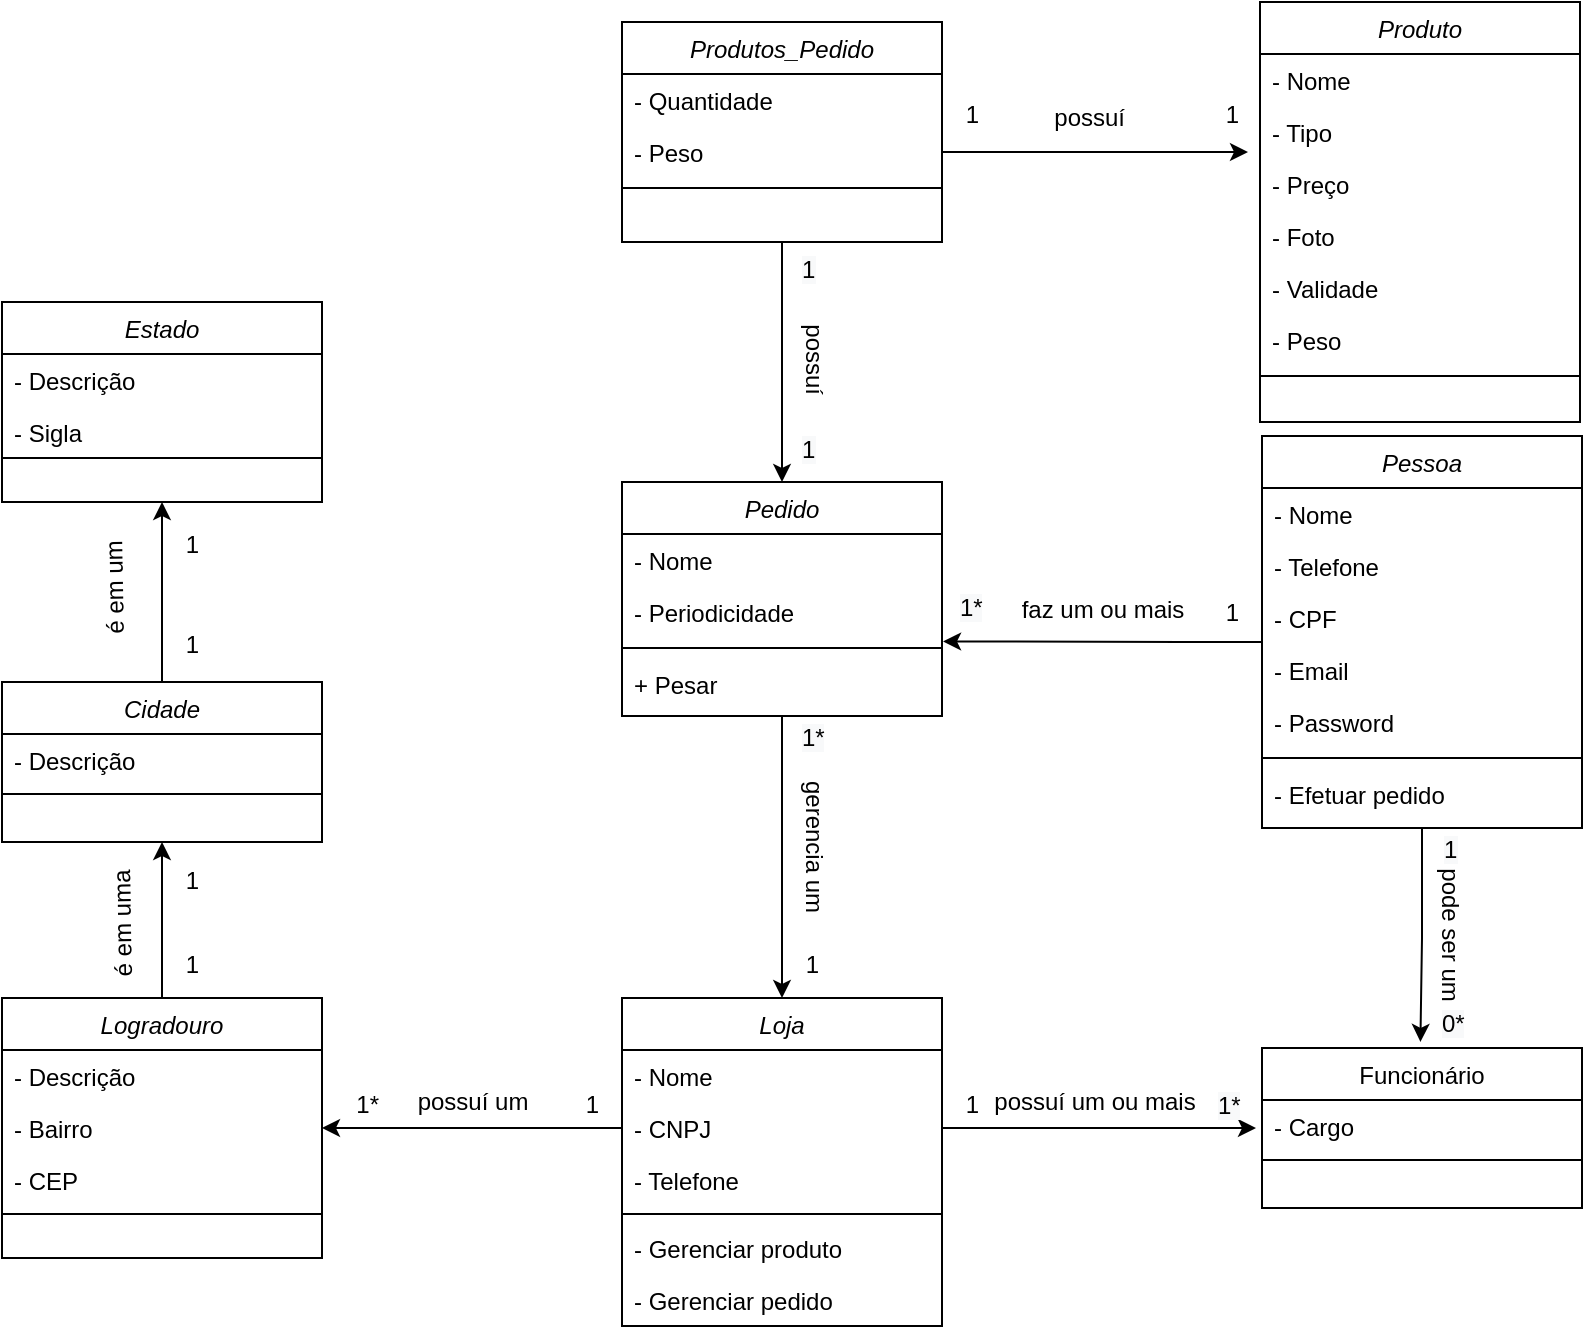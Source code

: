 <mxfile version="18.1.2" type="device"><diagram id="C5RBs43oDa-KdzZeNtuy" name="Page-1"><mxGraphModel dx="1422" dy="823" grid="0" gridSize="10" guides="0" tooltips="0" connect="1" arrows="1" fold="1" page="1" pageScale="1" pageWidth="827" pageHeight="1169" math="0" shadow="0"><root><mxCell id="WIyWlLk6GJQsqaUBKTNV-0"/><mxCell id="WIyWlLk6GJQsqaUBKTNV-1" parent="WIyWlLk6GJQsqaUBKTNV-0"/><mxCell id="6DlUL70bfJzfM7TMTN5j-74" style="edgeStyle=orthogonalEdgeStyle;rounded=0;orthogonalLoop=1;jettySize=auto;html=1;entryX=0.495;entryY=-0.038;entryDx=0;entryDy=0;entryPerimeter=0;" parent="WIyWlLk6GJQsqaUBKTNV-1" source="zkfFHV4jXpPFQw0GAbJ--0" target="zkfFHV4jXpPFQw0GAbJ--6" edge="1"><mxGeometry relative="1" as="geometry"/></mxCell><mxCell id="6DlUL70bfJzfM7TMTN5j-107" style="edgeStyle=orthogonalEdgeStyle;rounded=0;orthogonalLoop=1;jettySize=auto;html=1;" parent="WIyWlLk6GJQsqaUBKTNV-1" source="zkfFHV4jXpPFQw0GAbJ--0" edge="1"><mxGeometry relative="1" as="geometry"><mxPoint x="490.529" y="339.724" as="targetPoint"/><Array as="points"><mxPoint x="609" y="340"/><mxPoint x="609" y="340"/></Array></mxGeometry></mxCell><mxCell id="zkfFHV4jXpPFQw0GAbJ--0" value="Pessoa" style="swimlane;fontStyle=2;align=center;verticalAlign=top;childLayout=stackLayout;horizontal=1;startSize=26;horizontalStack=0;resizeParent=1;resizeLast=0;collapsible=1;marginBottom=0;rounded=0;shadow=0;strokeWidth=1;" parent="WIyWlLk6GJQsqaUBKTNV-1" vertex="1"><mxGeometry x="650" y="237" width="160" height="196" as="geometry"><mxRectangle x="230" y="140" width="160" height="26" as="alternateBounds"/></mxGeometry></mxCell><mxCell id="zkfFHV4jXpPFQw0GAbJ--1" value="- Nome" style="text;align=left;verticalAlign=top;spacingLeft=4;spacingRight=4;overflow=hidden;rotatable=0;points=[[0,0.5],[1,0.5]];portConstraint=eastwest;" parent="zkfFHV4jXpPFQw0GAbJ--0" vertex="1"><mxGeometry y="26" width="160" height="26" as="geometry"/></mxCell><mxCell id="zkfFHV4jXpPFQw0GAbJ--2" value="- Telefone" style="text;align=left;verticalAlign=top;spacingLeft=4;spacingRight=4;overflow=hidden;rotatable=0;points=[[0,0.5],[1,0.5]];portConstraint=eastwest;rounded=0;shadow=0;html=0;" parent="zkfFHV4jXpPFQw0GAbJ--0" vertex="1"><mxGeometry y="52" width="160" height="26" as="geometry"/></mxCell><mxCell id="zkfFHV4jXpPFQw0GAbJ--3" value="- CPF" style="text;align=left;verticalAlign=top;spacingLeft=4;spacingRight=4;overflow=hidden;rotatable=0;points=[[0,0.5],[1,0.5]];portConstraint=eastwest;rounded=0;shadow=0;html=0;" parent="zkfFHV4jXpPFQw0GAbJ--0" vertex="1"><mxGeometry y="78" width="160" height="26" as="geometry"/></mxCell><mxCell id="6DlUL70bfJzfM7TMTN5j-56" value="- Email" style="text;align=left;verticalAlign=top;spacingLeft=4;spacingRight=4;overflow=hidden;rotatable=0;points=[[0,0.5],[1,0.5]];portConstraint=eastwest;rounded=0;shadow=0;html=0;" parent="zkfFHV4jXpPFQw0GAbJ--0" vertex="1"><mxGeometry y="104" width="160" height="26" as="geometry"/></mxCell><mxCell id="KS02dYfbfQ4s7Dr2cTjl-0" value="- Password" style="text;align=left;verticalAlign=top;spacingLeft=4;spacingRight=4;overflow=hidden;rotatable=0;points=[[0,0.5],[1,0.5]];portConstraint=eastwest;rounded=0;shadow=0;html=0;" vertex="1" parent="zkfFHV4jXpPFQw0GAbJ--0"><mxGeometry y="130" width="160" height="26" as="geometry"/></mxCell><mxCell id="zkfFHV4jXpPFQw0GAbJ--4" value="" style="line;html=1;strokeWidth=1;align=left;verticalAlign=middle;spacingTop=-1;spacingLeft=3;spacingRight=3;rotatable=0;labelPosition=right;points=[];portConstraint=eastwest;" parent="zkfFHV4jXpPFQw0GAbJ--0" vertex="1"><mxGeometry y="156" width="160" height="10" as="geometry"/></mxCell><mxCell id="6DlUL70bfJzfM7TMTN5j-122" value="- Efetuar pedido" style="text;align=left;verticalAlign=top;spacingLeft=4;spacingRight=4;overflow=hidden;rotatable=0;points=[[0,0.5],[1,0.5]];portConstraint=eastwest;rounded=0;shadow=0;html=0;" parent="zkfFHV4jXpPFQw0GAbJ--0" vertex="1"><mxGeometry y="166" width="160" height="30" as="geometry"/></mxCell><mxCell id="zkfFHV4jXpPFQw0GAbJ--6" value="Funcionário" style="swimlane;fontStyle=0;align=center;verticalAlign=top;childLayout=stackLayout;horizontal=1;startSize=26;horizontalStack=0;resizeParent=1;resizeLast=0;collapsible=1;marginBottom=0;rounded=0;shadow=0;strokeWidth=1;" parent="WIyWlLk6GJQsqaUBKTNV-1" vertex="1"><mxGeometry x="650" y="543" width="160" height="80" as="geometry"><mxRectangle x="130" y="380" width="160" height="26" as="alternateBounds"/></mxGeometry></mxCell><mxCell id="zkfFHV4jXpPFQw0GAbJ--7" value="- Cargo" style="text;align=left;verticalAlign=top;spacingLeft=4;spacingRight=4;overflow=hidden;rotatable=0;points=[[0,0.5],[1,0.5]];portConstraint=eastwest;" parent="zkfFHV4jXpPFQw0GAbJ--6" vertex="1"><mxGeometry y="26" width="160" height="26" as="geometry"/></mxCell><mxCell id="zkfFHV4jXpPFQw0GAbJ--9" value="" style="line;html=1;strokeWidth=1;align=left;verticalAlign=middle;spacingTop=-1;spacingLeft=3;spacingRight=3;rotatable=0;labelPosition=right;points=[];portConstraint=eastwest;" parent="zkfFHV4jXpPFQw0GAbJ--6" vertex="1"><mxGeometry y="52" width="160" height="8" as="geometry"/></mxCell><mxCell id="6DlUL70bfJzfM7TMTN5j-0" value="Estado" style="swimlane;fontStyle=2;align=center;verticalAlign=top;childLayout=stackLayout;horizontal=1;startSize=26;horizontalStack=0;resizeParent=1;resizeLast=0;collapsible=1;marginBottom=0;rounded=0;shadow=0;strokeWidth=1;" parent="WIyWlLk6GJQsqaUBKTNV-1" vertex="1"><mxGeometry x="20" y="170" width="160" height="100" as="geometry"><mxRectangle x="230" y="140" width="160" height="26" as="alternateBounds"/></mxGeometry></mxCell><mxCell id="6DlUL70bfJzfM7TMTN5j-2" value="- Descrição" style="text;align=left;verticalAlign=top;spacingLeft=4;spacingRight=4;overflow=hidden;rotatable=0;points=[[0,0.5],[1,0.5]];portConstraint=eastwest;rounded=0;shadow=0;html=0;" parent="6DlUL70bfJzfM7TMTN5j-0" vertex="1"><mxGeometry y="26" width="160" height="26" as="geometry"/></mxCell><mxCell id="6DlUL70bfJzfM7TMTN5j-3" value="- Sigla" style="text;align=left;verticalAlign=top;spacingLeft=4;spacingRight=4;overflow=hidden;rotatable=0;points=[[0,0.5],[1,0.5]];portConstraint=eastwest;rounded=0;shadow=0;html=0;" parent="6DlUL70bfJzfM7TMTN5j-0" vertex="1"><mxGeometry y="52" width="160" height="18" as="geometry"/></mxCell><mxCell id="6DlUL70bfJzfM7TMTN5j-4" value="" style="line;html=1;strokeWidth=1;align=left;verticalAlign=middle;spacingTop=-1;spacingLeft=3;spacingRight=3;rotatable=0;labelPosition=right;points=[];portConstraint=eastwest;" parent="6DlUL70bfJzfM7TMTN5j-0" vertex="1"><mxGeometry y="70" width="160" height="16" as="geometry"/></mxCell><mxCell id="6DlUL70bfJzfM7TMTN5j-30" style="edgeStyle=orthogonalEdgeStyle;rounded=0;orthogonalLoop=1;jettySize=auto;html=1;entryX=0.5;entryY=1;entryDx=0;entryDy=0;" parent="WIyWlLk6GJQsqaUBKTNV-1" source="6DlUL70bfJzfM7TMTN5j-6" target="6DlUL70bfJzfM7TMTN5j-0" edge="1"><mxGeometry relative="1" as="geometry"/></mxCell><mxCell id="6DlUL70bfJzfM7TMTN5j-6" value="Cidade" style="swimlane;fontStyle=2;align=center;verticalAlign=top;childLayout=stackLayout;horizontal=1;startSize=26;horizontalStack=0;resizeParent=1;resizeLast=0;collapsible=1;marginBottom=0;rounded=0;shadow=0;strokeWidth=1;" parent="WIyWlLk6GJQsqaUBKTNV-1" vertex="1"><mxGeometry x="20" y="360" width="160" height="80" as="geometry"><mxRectangle x="230" y="140" width="160" height="26" as="alternateBounds"/></mxGeometry></mxCell><mxCell id="6DlUL70bfJzfM7TMTN5j-7" value="- Descrição" style="text;align=left;verticalAlign=top;spacingLeft=4;spacingRight=4;overflow=hidden;rotatable=0;points=[[0,0.5],[1,0.5]];portConstraint=eastwest;rounded=0;shadow=0;html=0;" parent="6DlUL70bfJzfM7TMTN5j-6" vertex="1"><mxGeometry y="26" width="160" height="26" as="geometry"/></mxCell><mxCell id="6DlUL70bfJzfM7TMTN5j-9" value="" style="line;html=1;strokeWidth=1;align=left;verticalAlign=middle;spacingTop=-1;spacingLeft=3;spacingRight=3;rotatable=0;labelPosition=right;points=[];portConstraint=eastwest;" parent="6DlUL70bfJzfM7TMTN5j-6" vertex="1"><mxGeometry y="52" width="160" height="8" as="geometry"/></mxCell><mxCell id="6DlUL70bfJzfM7TMTN5j-29" style="edgeStyle=orthogonalEdgeStyle;rounded=0;orthogonalLoop=1;jettySize=auto;html=1;entryX=0.5;entryY=1;entryDx=0;entryDy=0;" parent="WIyWlLk6GJQsqaUBKTNV-1" source="6DlUL70bfJzfM7TMTN5j-14" target="6DlUL70bfJzfM7TMTN5j-6" edge="1"><mxGeometry relative="1" as="geometry"/></mxCell><mxCell id="6DlUL70bfJzfM7TMTN5j-14" value="Logradouro" style="swimlane;fontStyle=2;align=center;verticalAlign=top;childLayout=stackLayout;horizontal=1;startSize=26;horizontalStack=0;resizeParent=1;resizeLast=0;collapsible=1;marginBottom=0;rounded=0;shadow=0;strokeWidth=1;" parent="WIyWlLk6GJQsqaUBKTNV-1" vertex="1"><mxGeometry x="20" y="518" width="160" height="130" as="geometry"><mxRectangle x="230" y="140" width="160" height="26" as="alternateBounds"/></mxGeometry></mxCell><mxCell id="6DlUL70bfJzfM7TMTN5j-15" value="- Descrição" style="text;align=left;verticalAlign=top;spacingLeft=4;spacingRight=4;overflow=hidden;rotatable=0;points=[[0,0.5],[1,0.5]];portConstraint=eastwest;rounded=0;shadow=0;html=0;" parent="6DlUL70bfJzfM7TMTN5j-14" vertex="1"><mxGeometry y="26" width="160" height="26" as="geometry"/></mxCell><mxCell id="6DlUL70bfJzfM7TMTN5j-26" value="- Bairro&#10;" style="text;align=left;verticalAlign=top;spacingLeft=4;spacingRight=4;overflow=hidden;rotatable=0;points=[[0,0.5],[1,0.5]];portConstraint=eastwest;rounded=0;shadow=0;html=0;" parent="6DlUL70bfJzfM7TMTN5j-14" vertex="1"><mxGeometry y="52" width="160" height="26" as="geometry"/></mxCell><mxCell id="6DlUL70bfJzfM7TMTN5j-27" value="- CEP" style="text;align=left;verticalAlign=top;spacingLeft=4;spacingRight=4;overflow=hidden;rotatable=0;points=[[0,0.5],[1,0.5]];portConstraint=eastwest;rounded=0;shadow=0;html=0;" parent="6DlUL70bfJzfM7TMTN5j-14" vertex="1"><mxGeometry y="78" width="160" height="26" as="geometry"/></mxCell><mxCell id="6DlUL70bfJzfM7TMTN5j-16" value="" style="line;html=1;strokeWidth=1;align=left;verticalAlign=middle;spacingTop=-1;spacingLeft=3;spacingRight=3;rotatable=0;labelPosition=right;points=[];portConstraint=eastwest;" parent="6DlUL70bfJzfM7TMTN5j-14" vertex="1"><mxGeometry y="104" width="160" height="8" as="geometry"/></mxCell><mxCell id="6DlUL70bfJzfM7TMTN5j-34" value="1" style="resizable=0;align=right;verticalAlign=bottom;labelBackgroundColor=none;fontSize=12;" parent="WIyWlLk6GJQsqaUBKTNV-1" connectable="0" vertex="1"><mxGeometry x="120" y="468.003" as="geometry"/></mxCell><mxCell id="6DlUL70bfJzfM7TMTN5j-35" value="1" style="resizable=0;align=right;verticalAlign=bottom;labelBackgroundColor=none;fontSize=12;" parent="WIyWlLk6GJQsqaUBKTNV-1" connectable="0" vertex="1"><mxGeometry x="120" y="510.003" as="geometry"/></mxCell><mxCell id="6DlUL70bfJzfM7TMTN5j-37" value="1" style="resizable=0;align=right;verticalAlign=bottom;labelBackgroundColor=none;fontSize=12;" parent="WIyWlLk6GJQsqaUBKTNV-1" connectable="0" vertex="1"><mxGeometry x="120" y="300.003" as="geometry"/></mxCell><mxCell id="6DlUL70bfJzfM7TMTN5j-38" value="1" style="resizable=0;align=right;verticalAlign=bottom;labelBackgroundColor=none;fontSize=12;" parent="WIyWlLk6GJQsqaUBKTNV-1" connectable="0" vertex="1"><mxGeometry x="120" y="350.003" as="geometry"/></mxCell><mxCell id="6DlUL70bfJzfM7TMTN5j-39" value="é em uma" style="text;html=1;resizable=0;points=[];;align=center;verticalAlign=middle;labelBackgroundColor=none;rounded=0;shadow=0;strokeWidth=1;fontSize=12;rotation=-91;" parent="WIyWlLk6GJQsqaUBKTNV-1" vertex="1" connectable="0"><mxGeometry x="80" y="481.003" as="geometry"/></mxCell><mxCell id="6DlUL70bfJzfM7TMTN5j-40" value="é em um" style="text;html=1;resizable=0;points=[];;align=center;verticalAlign=middle;labelBackgroundColor=none;rounded=0;shadow=0;strokeWidth=1;fontSize=12;rotation=-91;" parent="WIyWlLk6GJQsqaUBKTNV-1" vertex="1" connectable="0"><mxGeometry x="70" y="290.003" as="geometry"><mxPoint x="-23.101" y="5.598" as="offset"/></mxGeometry></mxCell><mxCell id="6DlUL70bfJzfM7TMTN5j-42" value="Loja" style="swimlane;fontStyle=2;align=center;verticalAlign=top;childLayout=stackLayout;horizontal=1;startSize=26;horizontalStack=0;resizeParent=1;resizeLast=0;collapsible=1;marginBottom=0;rounded=0;shadow=0;strokeWidth=1;" parent="WIyWlLk6GJQsqaUBKTNV-1" vertex="1"><mxGeometry x="330" y="518" width="160" height="164" as="geometry"><mxRectangle x="230" y="140" width="160" height="26" as="alternateBounds"/></mxGeometry></mxCell><mxCell id="6DlUL70bfJzfM7TMTN5j-43" value="- Nome" style="text;align=left;verticalAlign=top;spacingLeft=4;spacingRight=4;overflow=hidden;rotatable=0;points=[[0,0.5],[1,0.5]];portConstraint=eastwest;rounded=0;shadow=0;html=0;" parent="6DlUL70bfJzfM7TMTN5j-42" vertex="1"><mxGeometry y="26" width="160" height="26" as="geometry"/></mxCell><mxCell id="6DlUL70bfJzfM7TMTN5j-44" value="- CNPJ" style="text;align=left;verticalAlign=top;spacingLeft=4;spacingRight=4;overflow=hidden;rotatable=0;points=[[0,0.5],[1,0.5]];portConstraint=eastwest;rounded=0;shadow=0;html=0;" parent="6DlUL70bfJzfM7TMTN5j-42" vertex="1"><mxGeometry y="52" width="160" height="26" as="geometry"/></mxCell><mxCell id="6DlUL70bfJzfM7TMTN5j-45" value="- Telefone" style="text;align=left;verticalAlign=top;spacingLeft=4;spacingRight=4;overflow=hidden;rotatable=0;points=[[0,0.5],[1,0.5]];portConstraint=eastwest;rounded=0;shadow=0;html=0;" parent="6DlUL70bfJzfM7TMTN5j-42" vertex="1"><mxGeometry y="78" width="160" height="26" as="geometry"/></mxCell><mxCell id="6DlUL70bfJzfM7TMTN5j-46" value="" style="line;html=1;strokeWidth=1;align=left;verticalAlign=middle;spacingTop=-1;spacingLeft=3;spacingRight=3;rotatable=0;labelPosition=right;points=[];portConstraint=eastwest;" parent="6DlUL70bfJzfM7TMTN5j-42" vertex="1"><mxGeometry y="104" width="160" height="8" as="geometry"/></mxCell><mxCell id="6DlUL70bfJzfM7TMTN5j-124" value="- Gerenciar produto" style="text;align=left;verticalAlign=top;spacingLeft=4;spacingRight=4;overflow=hidden;rotatable=0;points=[[0,0.5],[1,0.5]];portConstraint=eastwest;rounded=0;shadow=0;html=0;" parent="6DlUL70bfJzfM7TMTN5j-42" vertex="1"><mxGeometry y="112" width="160" height="26" as="geometry"/></mxCell><mxCell id="6DlUL70bfJzfM7TMTN5j-125" value="- Gerenciar pedido " style="text;align=left;verticalAlign=top;spacingLeft=4;spacingRight=4;overflow=hidden;rotatable=0;points=[[0,0.5],[1,0.5]];portConstraint=eastwest;rounded=0;shadow=0;html=0;" parent="6DlUL70bfJzfM7TMTN5j-42" vertex="1"><mxGeometry y="138" width="160" height="26" as="geometry"/></mxCell><mxCell id="6DlUL70bfJzfM7TMTN5j-47" value="1*" style="resizable=0;align=right;verticalAlign=bottom;labelBackgroundColor=none;fontSize=12;" parent="WIyWlLk6GJQsqaUBKTNV-1" connectable="0" vertex="1"><mxGeometry x="210" y="580.003" as="geometry"/></mxCell><mxCell id="6DlUL70bfJzfM7TMTN5j-50" style="edgeStyle=orthogonalEdgeStyle;rounded=0;orthogonalLoop=1;jettySize=auto;html=1;entryX=1;entryY=0.5;entryDx=0;entryDy=0;" parent="WIyWlLk6GJQsqaUBKTNV-1" source="6DlUL70bfJzfM7TMTN5j-44" target="6DlUL70bfJzfM7TMTN5j-26" edge="1"><mxGeometry relative="1" as="geometry"/></mxCell><mxCell id="6DlUL70bfJzfM7TMTN5j-51" value="1" style="resizable=0;align=right;verticalAlign=bottom;labelBackgroundColor=none;fontSize=12;" parent="WIyWlLk6GJQsqaUBKTNV-1" connectable="0" vertex="1"><mxGeometry x="320" y="580.003" as="geometry"/></mxCell><mxCell id="6DlUL70bfJzfM7TMTN5j-52" value="possuí um" style="text;html=1;align=center;verticalAlign=middle;resizable=0;points=[];autosize=1;strokeColor=none;fillColor=none;" parent="WIyWlLk6GJQsqaUBKTNV-1" vertex="1"><mxGeometry x="220" y="560" width="70" height="20" as="geometry"/></mxCell><mxCell id="6DlUL70bfJzfM7TMTN5j-65" style="edgeStyle=orthogonalEdgeStyle;rounded=0;orthogonalLoop=1;jettySize=auto;html=1;" parent="WIyWlLk6GJQsqaUBKTNV-1" source="6DlUL70bfJzfM7TMTN5j-44" edge="1"><mxGeometry relative="1" as="geometry"><mxPoint x="647" y="583" as="targetPoint"/></mxGeometry></mxCell><mxCell id="6DlUL70bfJzfM7TMTN5j-67" value="1" style="resizable=0;align=right;verticalAlign=bottom;labelBackgroundColor=none;fontSize=12;" parent="WIyWlLk6GJQsqaUBKTNV-1" connectable="0" vertex="1"><mxGeometry x="510" y="580.003" as="geometry"/></mxCell><mxCell id="6DlUL70bfJzfM7TMTN5j-69" value="&lt;span style=&quot;color: rgb(0, 0, 0); font-family: helvetica; font-size: 12px; font-style: normal; font-weight: 400; letter-spacing: normal; text-align: right; text-indent: 0px; text-transform: none; word-spacing: 0px; background-color: rgb(248, 249, 250); display: inline; float: none;&quot;&gt;1*&lt;/span&gt;" style="text;whiteSpace=wrap;html=1;" parent="WIyWlLk6GJQsqaUBKTNV-1" vertex="1"><mxGeometry x="626" y="558" width="40" height="30" as="geometry"/></mxCell><mxCell id="6DlUL70bfJzfM7TMTN5j-70" value="possuí um ou mais" style="text;html=1;align=center;verticalAlign=middle;resizable=0;points=[];autosize=1;strokeColor=none;fillColor=none;" parent="WIyWlLk6GJQsqaUBKTNV-1" vertex="1"><mxGeometry x="506" y="560" width="120" height="20" as="geometry"/></mxCell><mxCell id="6DlUL70bfJzfM7TMTN5j-75" value="&lt;span style=&quot;color: rgb(0 , 0 , 0) ; font-family: &amp;#34;helvetica&amp;#34; ; font-size: 12px ; font-style: normal ; font-weight: 400 ; letter-spacing: normal ; text-align: right ; text-indent: 0px ; text-transform: none ; word-spacing: 0px ; background-color: rgb(248 , 249 , 250) ; display: inline ; float: none&quot;&gt;0*&lt;/span&gt;" style="text;whiteSpace=wrap;html=1;" parent="WIyWlLk6GJQsqaUBKTNV-1" vertex="1"><mxGeometry x="738" y="517" width="40" height="30" as="geometry"/></mxCell><mxCell id="6DlUL70bfJzfM7TMTN5j-77" value="&lt;span style=&quot;color: rgb(0, 0, 0); font-family: helvetica; font-size: 12px; font-style: normal; font-weight: 400; letter-spacing: normal; text-align: right; text-indent: 0px; text-transform: none; word-spacing: 0px; background-color: rgb(248, 249, 250); display: inline; float: none;&quot;&gt;1&lt;/span&gt;" style="text;whiteSpace=wrap;html=1;" parent="WIyWlLk6GJQsqaUBKTNV-1" vertex="1"><mxGeometry x="739" y="430" width="30" height="30" as="geometry"/></mxCell><mxCell id="6DlUL70bfJzfM7TMTN5j-78" value="pode ser um" style="text;html=1;align=center;verticalAlign=middle;resizable=0;points=[];autosize=1;strokeColor=none;fillColor=none;rotation=90;" parent="WIyWlLk6GJQsqaUBKTNV-1" vertex="1"><mxGeometry x="704" y="476" width="80" height="20" as="geometry"/></mxCell><mxCell id="6DlUL70bfJzfM7TMTN5j-79" value="Produto" style="swimlane;fontStyle=2;align=center;verticalAlign=top;childLayout=stackLayout;horizontal=1;startSize=26;horizontalStack=0;resizeParent=1;resizeLast=0;collapsible=1;marginBottom=0;rounded=0;shadow=0;strokeWidth=1;" parent="WIyWlLk6GJQsqaUBKTNV-1" vertex="1"><mxGeometry x="649" y="20" width="160" height="210" as="geometry"><mxRectangle x="230" y="140" width="160" height="26" as="alternateBounds"/></mxGeometry></mxCell><mxCell id="6DlUL70bfJzfM7TMTN5j-80" value="- Nome" style="text;align=left;verticalAlign=top;spacingLeft=4;spacingRight=4;overflow=hidden;rotatable=0;points=[[0,0.5],[1,0.5]];portConstraint=eastwest;" parent="6DlUL70bfJzfM7TMTN5j-79" vertex="1"><mxGeometry y="26" width="160" height="26" as="geometry"/></mxCell><mxCell id="6DlUL70bfJzfM7TMTN5j-81" value="- Tipo" style="text;align=left;verticalAlign=top;spacingLeft=4;spacingRight=4;overflow=hidden;rotatable=0;points=[[0,0.5],[1,0.5]];portConstraint=eastwest;rounded=0;shadow=0;html=0;" parent="6DlUL70bfJzfM7TMTN5j-79" vertex="1"><mxGeometry y="52" width="160" height="26" as="geometry"/></mxCell><mxCell id="6DlUL70bfJzfM7TMTN5j-82" value="- Preço" style="text;align=left;verticalAlign=top;spacingLeft=4;spacingRight=4;overflow=hidden;rotatable=0;points=[[0,0.5],[1,0.5]];portConstraint=eastwest;rounded=0;shadow=0;html=0;" parent="6DlUL70bfJzfM7TMTN5j-79" vertex="1"><mxGeometry y="78" width="160" height="26" as="geometry"/></mxCell><mxCell id="6DlUL70bfJzfM7TMTN5j-83" value="- Foto" style="text;align=left;verticalAlign=top;spacingLeft=4;spacingRight=4;overflow=hidden;rotatable=0;points=[[0,0.5],[1,0.5]];portConstraint=eastwest;rounded=0;shadow=0;html=0;" parent="6DlUL70bfJzfM7TMTN5j-79" vertex="1"><mxGeometry y="104" width="160" height="26" as="geometry"/></mxCell><mxCell id="6DlUL70bfJzfM7TMTN5j-85" value="- Validade" style="text;align=left;verticalAlign=top;spacingLeft=4;spacingRight=4;overflow=hidden;rotatable=0;points=[[0,0.5],[1,0.5]];portConstraint=eastwest;rounded=0;shadow=0;html=0;" parent="6DlUL70bfJzfM7TMTN5j-79" vertex="1"><mxGeometry y="130" width="160" height="26" as="geometry"/></mxCell><mxCell id="6DlUL70bfJzfM7TMTN5j-86" value="- Peso" style="text;align=left;verticalAlign=top;spacingLeft=4;spacingRight=4;overflow=hidden;rotatable=0;points=[[0,0.5],[1,0.5]];portConstraint=eastwest;rounded=0;shadow=0;html=0;" parent="6DlUL70bfJzfM7TMTN5j-79" vertex="1"><mxGeometry y="156" width="160" height="26" as="geometry"/></mxCell><mxCell id="6DlUL70bfJzfM7TMTN5j-84" value="" style="line;html=1;strokeWidth=1;align=left;verticalAlign=middle;spacingTop=-1;spacingLeft=3;spacingRight=3;rotatable=0;labelPosition=right;points=[];portConstraint=eastwest;" parent="6DlUL70bfJzfM7TMTN5j-79" vertex="1"><mxGeometry y="182" width="160" height="10" as="geometry"/></mxCell><mxCell id="6DlUL70bfJzfM7TMTN5j-103" style="edgeStyle=orthogonalEdgeStyle;rounded=0;orthogonalLoop=1;jettySize=auto;html=1;entryX=0.5;entryY=0;entryDx=0;entryDy=0;" parent="WIyWlLk6GJQsqaUBKTNV-1" source="6DlUL70bfJzfM7TMTN5j-87" target="6DlUL70bfJzfM7TMTN5j-42" edge="1"><mxGeometry relative="1" as="geometry"/></mxCell><mxCell id="6DlUL70bfJzfM7TMTN5j-87" value="Pedido" style="swimlane;fontStyle=2;align=center;verticalAlign=top;childLayout=stackLayout;horizontal=1;startSize=26;horizontalStack=0;resizeParent=1;resizeLast=0;collapsible=1;marginBottom=0;rounded=0;shadow=0;strokeWidth=1;" parent="WIyWlLk6GJQsqaUBKTNV-1" vertex="1"><mxGeometry x="330" y="260" width="160" height="117" as="geometry"><mxRectangle x="230" y="140" width="160" height="26" as="alternateBounds"/></mxGeometry></mxCell><mxCell id="6DlUL70bfJzfM7TMTN5j-88" value="- Nome" style="text;align=left;verticalAlign=top;spacingLeft=4;spacingRight=4;overflow=hidden;rotatable=0;points=[[0,0.5],[1,0.5]];portConstraint=eastwest;" parent="6DlUL70bfJzfM7TMTN5j-87" vertex="1"><mxGeometry y="26" width="160" height="26" as="geometry"/></mxCell><mxCell id="6DlUL70bfJzfM7TMTN5j-89" value="- Periodicidade" style="text;align=left;verticalAlign=top;spacingLeft=4;spacingRight=4;overflow=hidden;rotatable=0;points=[[0,0.5],[1,0.5]];portConstraint=eastwest;rounded=0;shadow=0;html=0;" parent="6DlUL70bfJzfM7TMTN5j-87" vertex="1"><mxGeometry y="52" width="160" height="26" as="geometry"/></mxCell><mxCell id="6DlUL70bfJzfM7TMTN5j-94" value="" style="line;html=1;strokeWidth=1;align=left;verticalAlign=middle;spacingTop=-1;spacingLeft=3;spacingRight=3;rotatable=0;labelPosition=right;points=[];portConstraint=eastwest;" parent="6DlUL70bfJzfM7TMTN5j-87" vertex="1"><mxGeometry y="78" width="160" height="10" as="geometry"/></mxCell><mxCell id="6DlUL70bfJzfM7TMTN5j-126" value="+ Pesar" style="text;align=left;verticalAlign=top;spacingLeft=4;spacingRight=4;overflow=hidden;rotatable=0;points=[[0,0.5],[1,0.5]];portConstraint=eastwest;rounded=0;shadow=0;html=0;" parent="6DlUL70bfJzfM7TMTN5j-87" vertex="1"><mxGeometry y="88" width="160" height="29" as="geometry"/></mxCell><mxCell id="6DlUL70bfJzfM7TMTN5j-112" style="edgeStyle=orthogonalEdgeStyle;rounded=0;orthogonalLoop=1;jettySize=auto;html=1;entryX=0.5;entryY=0;entryDx=0;entryDy=0;" parent="WIyWlLk6GJQsqaUBKTNV-1" source="6DlUL70bfJzfM7TMTN5j-95" target="6DlUL70bfJzfM7TMTN5j-87" edge="1"><mxGeometry relative="1" as="geometry"/></mxCell><mxCell id="6DlUL70bfJzfM7TMTN5j-95" value="Produtos_Pedido" style="swimlane;fontStyle=2;align=center;verticalAlign=top;childLayout=stackLayout;horizontal=1;startSize=26;horizontalStack=0;resizeParent=1;resizeLast=0;collapsible=1;marginBottom=0;rounded=0;shadow=0;strokeWidth=1;" parent="WIyWlLk6GJQsqaUBKTNV-1" vertex="1"><mxGeometry x="330" y="30" width="160" height="110" as="geometry"><mxRectangle x="230" y="140" width="160" height="26" as="alternateBounds"/></mxGeometry></mxCell><mxCell id="6DlUL70bfJzfM7TMTN5j-96" value="- Quantidade" style="text;align=left;verticalAlign=top;spacingLeft=4;spacingRight=4;overflow=hidden;rotatable=0;points=[[0,0.5],[1,0.5]];portConstraint=eastwest;" parent="6DlUL70bfJzfM7TMTN5j-95" vertex="1"><mxGeometry y="26" width="160" height="26" as="geometry"/></mxCell><mxCell id="6DlUL70bfJzfM7TMTN5j-97" value="- Peso" style="text;align=left;verticalAlign=top;spacingLeft=4;spacingRight=4;overflow=hidden;rotatable=0;points=[[0,0.5],[1,0.5]];portConstraint=eastwest;rounded=0;shadow=0;html=0;" parent="6DlUL70bfJzfM7TMTN5j-95" vertex="1"><mxGeometry y="52" width="160" height="26" as="geometry"/></mxCell><mxCell id="6DlUL70bfJzfM7TMTN5j-102" value="" style="line;html=1;strokeWidth=1;align=left;verticalAlign=middle;spacingTop=-1;spacingLeft=3;spacingRight=3;rotatable=0;labelPosition=right;points=[];portConstraint=eastwest;" parent="6DlUL70bfJzfM7TMTN5j-95" vertex="1"><mxGeometry y="78" width="160" height="10" as="geometry"/></mxCell><mxCell id="6DlUL70bfJzfM7TMTN5j-104" value="1" style="resizable=0;align=right;verticalAlign=bottom;labelBackgroundColor=none;fontSize=12;" parent="WIyWlLk6GJQsqaUBKTNV-1" connectable="0" vertex="1"><mxGeometry x="430" y="510.003" as="geometry"/></mxCell><mxCell id="6DlUL70bfJzfM7TMTN5j-105" value="&lt;span style=&quot;color: rgb(0, 0, 0); font-family: helvetica; font-size: 12px; font-style: normal; font-weight: 400; letter-spacing: normal; text-align: right; text-indent: 0px; text-transform: none; word-spacing: 0px; background-color: rgb(248, 249, 250); display: inline; float: none;&quot;&gt;1*&lt;/span&gt;" style="text;whiteSpace=wrap;html=1;" parent="WIyWlLk6GJQsqaUBKTNV-1" vertex="1"><mxGeometry x="418" y="374" width="40" height="30" as="geometry"/></mxCell><mxCell id="6DlUL70bfJzfM7TMTN5j-108" value="&lt;span style=&quot;color: rgb(0, 0, 0); font-family: helvetica; font-size: 12px; font-style: normal; font-weight: 400; letter-spacing: normal; text-align: right; text-indent: 0px; text-transform: none; word-spacing: 0px; background-color: rgb(248, 249, 250); display: inline; float: none;&quot;&gt;1*&lt;/span&gt;" style="text;whiteSpace=wrap;html=1;" parent="WIyWlLk6GJQsqaUBKTNV-1" vertex="1"><mxGeometry x="497" y="309" width="40" height="30" as="geometry"/></mxCell><mxCell id="6DlUL70bfJzfM7TMTN5j-109" value="1" style="resizable=0;align=right;verticalAlign=bottom;labelBackgroundColor=none;fontSize=12;" parent="WIyWlLk6GJQsqaUBKTNV-1" connectable="0" vertex="1"><mxGeometry x="510" y="85.003" as="geometry"/></mxCell><mxCell id="6DlUL70bfJzfM7TMTN5j-110" value="faz um ou mais" style="text;html=1;align=center;verticalAlign=middle;resizable=0;points=[];autosize=1;strokeColor=none;fillColor=none;" parent="WIyWlLk6GJQsqaUBKTNV-1" vertex="1"><mxGeometry x="520" y="314" width="100" height="20" as="geometry"/></mxCell><mxCell id="6DlUL70bfJzfM7TMTN5j-111" value="gerencia um" style="text;html=1;align=center;verticalAlign=middle;resizable=0;points=[];autosize=1;strokeColor=none;fillColor=none;rotation=90;" parent="WIyWlLk6GJQsqaUBKTNV-1" vertex="1"><mxGeometry x="386" y="432" width="80" height="20" as="geometry"/></mxCell><mxCell id="6DlUL70bfJzfM7TMTN5j-113" style="edgeStyle=orthogonalEdgeStyle;rounded=0;orthogonalLoop=1;jettySize=auto;html=1;" parent="WIyWlLk6GJQsqaUBKTNV-1" source="6DlUL70bfJzfM7TMTN5j-97" edge="1"><mxGeometry relative="1" as="geometry"><mxPoint x="643" y="95" as="targetPoint"/></mxGeometry></mxCell><mxCell id="6DlUL70bfJzfM7TMTN5j-115" value="&lt;span style=&quot;color: rgb(0 , 0 , 0) ; font-family: &amp;#34;helvetica&amp;#34; ; font-size: 12px ; font-style: normal ; font-weight: 400 ; letter-spacing: normal ; text-align: right ; text-indent: 0px ; text-transform: none ; word-spacing: 0px ; background-color: rgb(248 , 249 , 250) ; display: inline ; float: none&quot;&gt;1&lt;/span&gt;" style="text;whiteSpace=wrap;html=1;" parent="WIyWlLk6GJQsqaUBKTNV-1" vertex="1"><mxGeometry x="418" y="230" width="40" height="30" as="geometry"/></mxCell><mxCell id="6DlUL70bfJzfM7TMTN5j-116" value="&lt;span style=&quot;color: rgb(0 , 0 , 0) ; font-family: &amp;#34;helvetica&amp;#34; ; font-size: 12px ; font-style: normal ; font-weight: 400 ; letter-spacing: normal ; text-align: right ; text-indent: 0px ; text-transform: none ; word-spacing: 0px ; background-color: rgb(248 , 249 , 250) ; display: inline ; float: none&quot;&gt;1&lt;/span&gt;" style="text;whiteSpace=wrap;html=1;" parent="WIyWlLk6GJQsqaUBKTNV-1" vertex="1"><mxGeometry x="418" y="140" width="40" height="30" as="geometry"/></mxCell><mxCell id="6DlUL70bfJzfM7TMTN5j-117" value="possuí&amp;nbsp;" style="text;html=1;align=center;verticalAlign=middle;resizable=0;points=[];autosize=1;strokeColor=none;fillColor=none;rotation=90;" parent="WIyWlLk6GJQsqaUBKTNV-1" vertex="1"><mxGeometry x="401" y="190" width="50" height="20" as="geometry"/></mxCell><mxCell id="6DlUL70bfJzfM7TMTN5j-120" value="1" style="resizable=0;align=right;verticalAlign=bottom;labelBackgroundColor=none;fontSize=12;" parent="WIyWlLk6GJQsqaUBKTNV-1" connectable="0" vertex="1"><mxGeometry x="640" y="334.003" as="geometry"/></mxCell><mxCell id="6DlUL70bfJzfM7TMTN5j-121" value="1" style="resizable=0;align=right;verticalAlign=bottom;labelBackgroundColor=none;fontSize=12;" parent="WIyWlLk6GJQsqaUBKTNV-1" connectable="0" vertex="1"><mxGeometry x="640" y="85.003" as="geometry"/></mxCell><mxCell id="6DlUL70bfJzfM7TMTN5j-127" value="possuí&amp;nbsp;" style="text;html=1;align=center;verticalAlign=middle;resizable=0;points=[];autosize=1;strokeColor=none;fillColor=none;rotation=0;" parent="WIyWlLk6GJQsqaUBKTNV-1" vertex="1"><mxGeometry x="540" y="68" width="50" height="20" as="geometry"/></mxCell></root></mxGraphModel></diagram></mxfile>